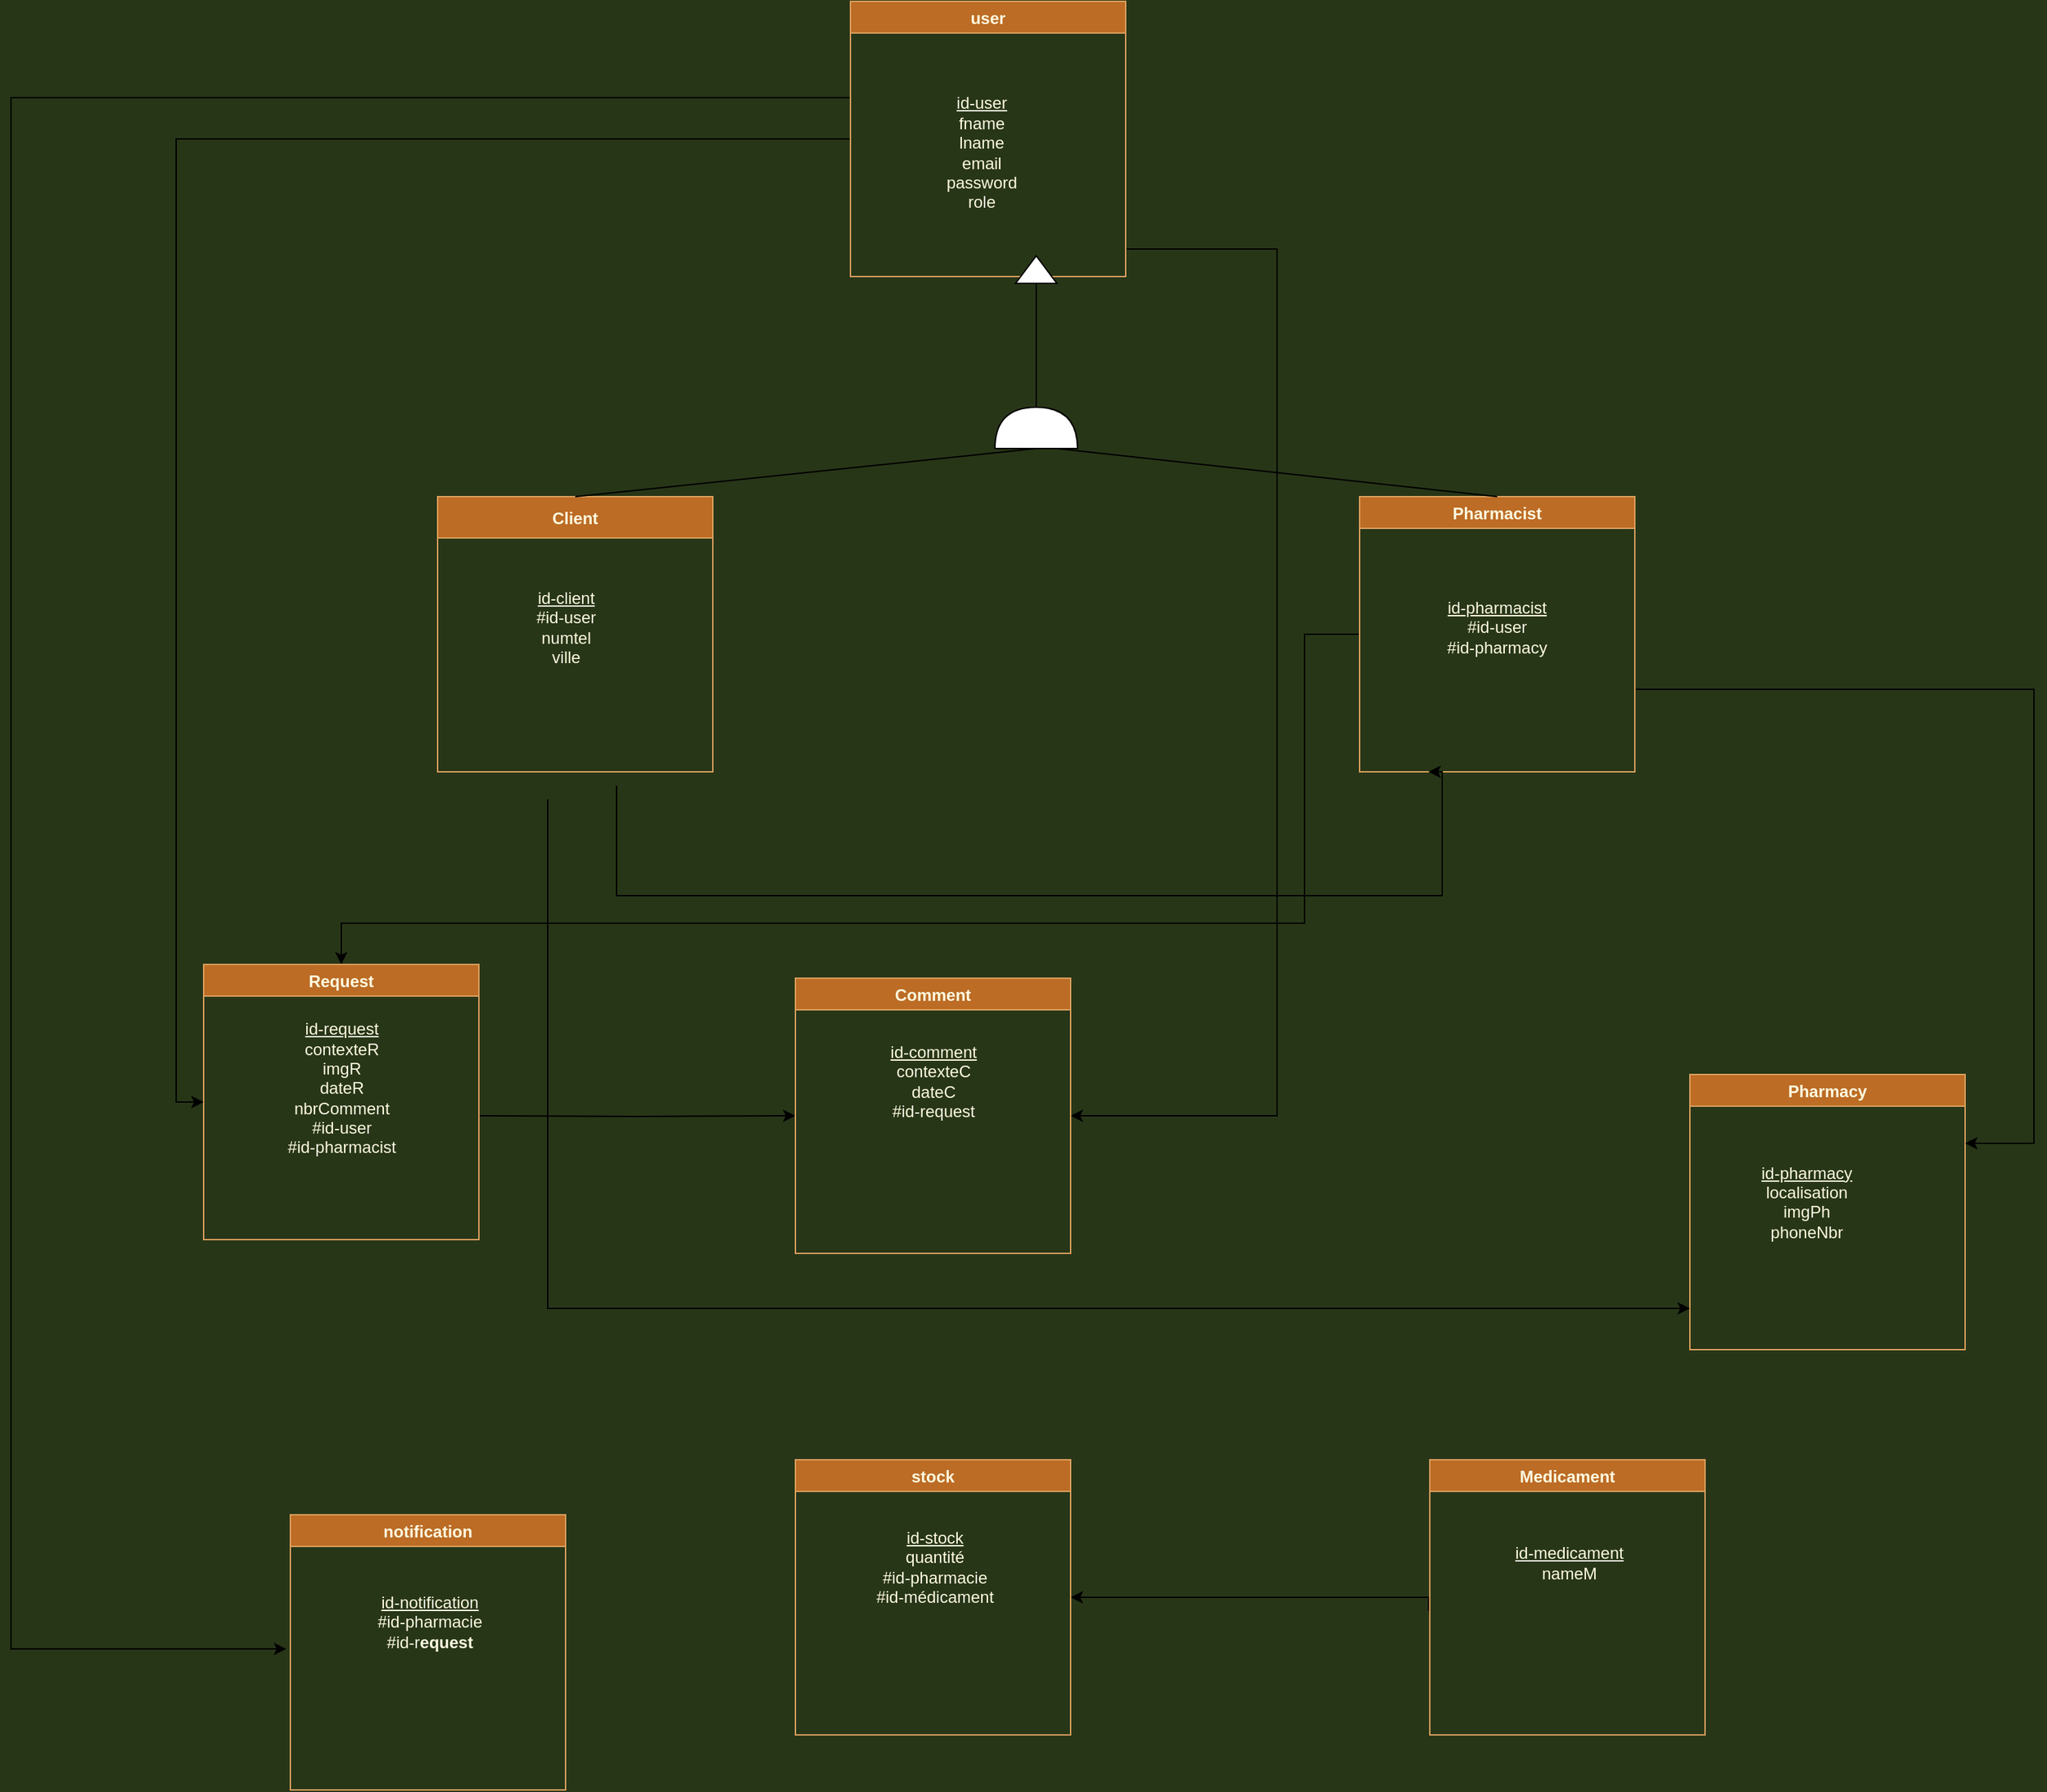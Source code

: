<mxfile>
    <diagram id="TbJ0vHO_dayiP_WGaukV" name="Page-1">
        <mxGraphModel dx="405" dy="1322" grid="1" gridSize="10" guides="1" tooltips="1" connect="1" arrows="1" fold="1" page="1" pageScale="1" pageWidth="827" pageHeight="1169" background="#283618" math="0" shadow="0">
            <root>
                <mxCell id="0"/>
                <mxCell id="1" parent="0"/>
                <mxCell id="129" style="edgeStyle=orthogonalEdgeStyle;rounded=0;orthogonalLoop=1;jettySize=auto;html=1;entryX=1;entryY=0.5;entryDx=0;entryDy=0;" parent="1" target="142" edge="1">
                    <mxGeometry relative="1" as="geometry">
                        <mxPoint x="1040" y="810" as="sourcePoint"/>
                        <Array as="points">
                            <mxPoint x="1040" y="800"/>
                        </Array>
                    </mxGeometry>
                </mxCell>
                <mxCell id="130" value="Pharmacy" style="swimlane;fillColor=#BC6C25;strokeColor=#DDA15E;fontColor=#FEFAE0;startSize=23;" parent="1" vertex="1">
                    <mxGeometry x="1230" y="420" width="200" height="200" as="geometry"/>
                </mxCell>
                <mxCell id="131" value="&lt;u&gt;id-pharmacy&lt;br&gt;&lt;/u&gt;localisation&lt;br&gt;imgPh&lt;br&gt;phoneNbr&lt;br&gt;&amp;nbsp;" style="text;html=1;strokeColor=none;fillColor=none;align=center;verticalAlign=middle;whiteSpace=wrap;rounded=0;sketch=0;fontColor=#FEFAE0;" parent="130" vertex="1">
                    <mxGeometry x="40" y="90" width="90" height="20" as="geometry"/>
                </mxCell>
                <mxCell id="133" style="edgeStyle=orthogonalEdgeStyle;rounded=0;orthogonalLoop=1;jettySize=auto;html=1;exitX=0;exitY=0.5;exitDx=0;exitDy=0;entryX=0.5;entryY=0;entryDx=0;entryDy=0;" parent="1" source="135" target="140" edge="1">
                    <mxGeometry relative="1" as="geometry">
                        <Array as="points">
                            <mxPoint x="950" y="100"/>
                            <mxPoint x="950" y="310"/>
                            <mxPoint x="250" y="310"/>
                        </Array>
                    </mxGeometry>
                </mxCell>
                <mxCell id="134" style="edgeStyle=orthogonalEdgeStyle;rounded=0;orthogonalLoop=1;jettySize=auto;html=1;entryX=1;entryY=0.25;entryDx=0;entryDy=0;" parent="1" source="135" target="130" edge="1">
                    <mxGeometry relative="1" as="geometry">
                        <Array as="points">
                            <mxPoint x="1480" y="140"/>
                            <mxPoint x="1480" y="470"/>
                        </Array>
                    </mxGeometry>
                </mxCell>
                <mxCell id="135" value="Pharmacist" style="swimlane;fillColor=#BC6C25;strokeColor=#DDA15E;fontColor=#FEFAE0;" parent="1" vertex="1">
                    <mxGeometry x="990" width="200" height="200" as="geometry"/>
                </mxCell>
                <mxCell id="136" value="&lt;u&gt;id-pharmacist&lt;/u&gt;&lt;br&gt;#id-user&lt;br&gt;#id-pharmacy" style="text;html=1;strokeColor=none;fillColor=none;align=center;verticalAlign=middle;whiteSpace=wrap;rounded=0;sketch=0;fontColor=#FEFAE0;" parent="135" vertex="1">
                    <mxGeometry x="45" y="85" width="110" height="20" as="geometry"/>
                </mxCell>
                <mxCell id="137" value="Client" style="swimlane;fillColor=#BC6C25;strokeColor=#DDA15E;fontColor=#FEFAE0;startSize=30;" parent="1" vertex="1">
                    <mxGeometry x="320" width="200" height="200" as="geometry"/>
                </mxCell>
                <mxCell id="138" value="&lt;u&gt;id-client&lt;/u&gt;&lt;br&gt;#id-user&lt;br&gt;numtel&lt;br&gt;ville" style="text;html=1;align=center;verticalAlign=middle;resizable=0;points=[];autosize=1;strokeColor=none;fontColor=#FEFAE0;" parent="137" vertex="1">
                    <mxGeometry x="63" y="65" width="60" height="60" as="geometry"/>
                </mxCell>
                <mxCell id="139" style="edgeStyle=orthogonalEdgeStyle;rounded=0;orthogonalLoop=1;jettySize=auto;html=1;entryX=0;entryY=0.5;entryDx=0;entryDy=0;" parent="1" target="154" edge="1">
                    <mxGeometry relative="1" as="geometry">
                        <mxPoint x="350" y="450" as="sourcePoint"/>
                    </mxGeometry>
                </mxCell>
                <mxCell id="140" value="Request" style="swimlane;fillColor=#BC6C25;strokeColor=#DDA15E;fontColor=#FEFAE0;startSize=23;" parent="1" vertex="1">
                    <mxGeometry x="150" y="340" width="200" height="200" as="geometry"/>
                </mxCell>
                <mxCell id="141" value="&lt;u&gt;id-request&lt;br&gt;&lt;/u&gt;contexteR&lt;br&gt;imgR&lt;br&gt;dateR&lt;br&gt;nbrComment&lt;br&gt;#id-user&lt;br&gt;#id-pharmacist" style="text;html=1;strokeColor=none;fillColor=none;align=center;verticalAlign=middle;whiteSpace=wrap;rounded=0;sketch=0;fontColor=#FEFAE0;" parent="140" vertex="1">
                    <mxGeometry x="57.5" y="65" width="85" height="50" as="geometry"/>
                </mxCell>
                <mxCell id="142" value="stock" style="swimlane;fillColor=#BC6C25;strokeColor=#DDA15E;fontColor=#FEFAE0;" parent="1" vertex="1">
                    <mxGeometry x="580" y="700" width="200" height="200" as="geometry"/>
                </mxCell>
                <mxCell id="143" value="&lt;u&gt;id-stock&lt;br&gt;&lt;/u&gt;quantité&lt;br&gt;#id-pharmacie&lt;br&gt;#id-médicament" style="text;html=1;strokeColor=none;fillColor=none;align=center;verticalAlign=middle;whiteSpace=wrap;rounded=0;sketch=0;fontColor=#FEFAE0;" parent="142" vertex="1">
                    <mxGeometry x="53.5" y="65" width="95" height="25" as="geometry"/>
                </mxCell>
                <mxCell id="144" style="edgeStyle=orthogonalEdgeStyle;rounded=0;orthogonalLoop=1;jettySize=auto;html=1;exitX=0;exitY=0.5;exitDx=0;exitDy=0;entryX=0;entryY=0.5;entryDx=0;entryDy=0;" parent="1" source="147" target="140" edge="1">
                    <mxGeometry relative="1" as="geometry"/>
                </mxCell>
                <mxCell id="145" style="edgeStyle=orthogonalEdgeStyle;rounded=0;orthogonalLoop=1;jettySize=auto;html=1;entryX=1;entryY=0.5;entryDx=0;entryDy=0;exitX=1;exitY=0.5;exitDx=0;exitDy=0;" parent="1" source="147" target="154" edge="1">
                    <mxGeometry relative="1" as="geometry">
                        <Array as="points">
                            <mxPoint x="820" y="-180"/>
                            <mxPoint x="930" y="-180"/>
                            <mxPoint x="930" y="450"/>
                        </Array>
                    </mxGeometry>
                </mxCell>
                <mxCell id="146" style="edgeStyle=orthogonalEdgeStyle;rounded=0;orthogonalLoop=1;jettySize=auto;html=1;entryX=0;entryY=0.5;entryDx=0;entryDy=0;" parent="1" edge="1">
                    <mxGeometry relative="1" as="geometry">
                        <mxPoint x="620" y="-290" as="sourcePoint"/>
                        <Array as="points">
                            <mxPoint x="610" y="-290"/>
                            <mxPoint x="10" y="-290"/>
                            <mxPoint x="10" y="838"/>
                        </Array>
                        <mxPoint x="210" y="837.5" as="targetPoint"/>
                    </mxGeometry>
                </mxCell>
                <mxCell id="147" value="user" style="swimlane;fillColor=#BC6C25;strokeColor=#DDA15E;fontColor=#FEFAE0;" parent="1" vertex="1">
                    <mxGeometry x="620" y="-360" width="200" height="200" as="geometry"/>
                </mxCell>
                <mxCell id="148" value="&lt;u&gt;id-user&lt;/u&gt;&lt;br&gt;fname&lt;br&gt;lname&lt;br&gt;email&lt;br&gt;password&lt;br&gt;role" style="text;html=1;align=center;verticalAlign=middle;resizable=0;points=[];autosize=1;strokeColor=none;fontColor=#FEFAE0;" parent="147" vertex="1">
                    <mxGeometry x="60" y="65" width="70" height="90" as="geometry"/>
                </mxCell>
                <mxCell id="150" style="edgeStyle=orthogonalEdgeStyle;rounded=0;orthogonalLoop=1;jettySize=auto;html=1;exitX=1;exitY=0.75;exitDx=0;exitDy=0;entryX=0.25;entryY=1;entryDx=0;entryDy=0;" parent="1" target="135" edge="1">
                    <mxGeometry relative="1" as="geometry">
                        <Array as="points">
                            <mxPoint x="450" y="290"/>
                            <mxPoint x="1050" y="290"/>
                            <mxPoint x="1050" y="200"/>
                        </Array>
                        <mxPoint x="450" y="210" as="sourcePoint"/>
                    </mxGeometry>
                </mxCell>
                <mxCell id="151" style="edgeStyle=orthogonalEdgeStyle;rounded=0;orthogonalLoop=1;jettySize=auto;html=1;" parent="1" edge="1">
                    <mxGeometry relative="1" as="geometry">
                        <Array as="points">
                            <mxPoint x="400" y="590"/>
                            <mxPoint x="1230" y="590"/>
                        </Array>
                        <mxPoint x="1230" y="590" as="targetPoint"/>
                        <mxPoint x="400" y="220" as="sourcePoint"/>
                    </mxGeometry>
                </mxCell>
                <mxCell id="154" value="Comment" style="swimlane;fillColor=#BC6C25;strokeColor=#DDA15E;fontColor=#FEFAE0;" parent="1" vertex="1">
                    <mxGeometry x="580" y="350" width="200" height="200" as="geometry"/>
                </mxCell>
                <mxCell id="155" value="&lt;u&gt;id-comment&lt;br&gt;&lt;/u&gt;&lt;span&gt;contexteC&lt;/span&gt;&lt;br&gt;&lt;span&gt;dateC&lt;br&gt;#id-request&lt;br&gt;&lt;/span&gt;" style="text;html=1;align=center;verticalAlign=middle;resizable=0;points=[];autosize=1;strokeColor=none;fontColor=#FEFAE0;" parent="154" vertex="1">
                    <mxGeometry x="60" y="45" width="80" height="60" as="geometry"/>
                </mxCell>
                <mxCell id="157" value="" style="endArrow=none;html=1;entryX=0.5;entryY=0;entryDx=0;entryDy=0;exitX=0;exitY=0.75;exitDx=0;exitDy=0;exitPerimeter=0;" parent="1" source="162" target="135" edge="1">
                    <mxGeometry width="50" height="50" relative="1" as="geometry">
                        <mxPoint x="780" y="170" as="sourcePoint"/>
                        <mxPoint x="830" y="120" as="targetPoint"/>
                    </mxGeometry>
                </mxCell>
                <mxCell id="158" value="" style="endArrow=none;html=1;exitX=0.5;exitY=0;exitDx=0;exitDy=0;entryX=0;entryY=0.5;entryDx=0;entryDy=0;entryPerimeter=0;" parent="1" source="137" target="162" edge="1">
                    <mxGeometry width="50" height="50" relative="1" as="geometry">
                        <mxPoint x="680" as="sourcePoint"/>
                        <mxPoint x="680" y="-50" as="targetPoint"/>
                    </mxGeometry>
                </mxCell>
                <mxCell id="162" value="" style="shape=or;whiteSpace=wrap;html=1;rotation=-90;" parent="1" vertex="1">
                    <mxGeometry x="740" y="-80" width="30" height="60" as="geometry"/>
                </mxCell>
                <mxCell id="163" value="" style="triangle;whiteSpace=wrap;html=1;rotation=-90;" parent="1" vertex="1">
                    <mxGeometry x="745" y="-180" width="20" height="30" as="geometry"/>
                </mxCell>
                <mxCell id="164" value="" style="endArrow=none;html=1;exitX=1;exitY=0.5;exitDx=0;exitDy=0;exitPerimeter=0;" parent="1" source="162" target="163" edge="1">
                    <mxGeometry width="50" height="50" relative="1" as="geometry">
                        <mxPoint x="680" y="-25" as="sourcePoint"/>
                        <mxPoint x="680" y="-60" as="targetPoint"/>
                    </mxGeometry>
                </mxCell>
                <mxCell id="183" value="Medicament" style="swimlane;fillColor=#BC6C25;strokeColor=#DDA15E;fontColor=#FEFAE0;" parent="1" vertex="1">
                    <mxGeometry x="1041" y="700" width="200" height="200" as="geometry"/>
                </mxCell>
                <mxCell id="184" value="&lt;u&gt;id-medicament&lt;br&gt;&lt;/u&gt;nameM" style="text;html=1;strokeColor=none;fillColor=none;align=center;verticalAlign=middle;whiteSpace=wrap;rounded=0;sketch=0;fontColor=#FEFAE0;" parent="183" vertex="1">
                    <mxGeometry x="53.5" y="65" width="95" height="20" as="geometry"/>
                </mxCell>
                <mxCell id="188" value="notification" style="swimlane;fillColor=#BC6C25;strokeColor=#DDA15E;fontColor=#FEFAE0;" parent="1" vertex="1">
                    <mxGeometry x="213" y="740" width="200" height="200" as="geometry"/>
                </mxCell>
                <mxCell id="189" value="&lt;u&gt;id-notification&lt;br&gt;&lt;/u&gt;#id-pharmacie&lt;br&gt;#id-r&lt;span style=&quot;font-weight: 700&quot;&gt;equest&lt;/span&gt;" style="text;html=1;strokeColor=none;fillColor=none;align=center;verticalAlign=middle;whiteSpace=wrap;rounded=0;sketch=0;fontColor=#FEFAE0;" parent="188" vertex="1">
                    <mxGeometry x="53.5" y="65" width="95" height="25" as="geometry"/>
                </mxCell>
            </root>
        </mxGraphModel>
    </diagram>
</mxfile>